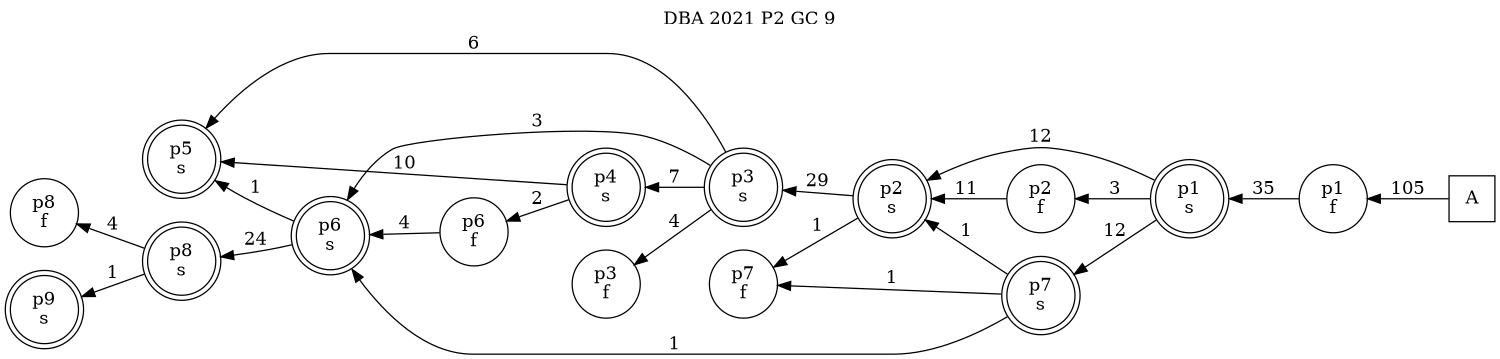digraph DBA_2021_P2_GC_9_GOOD {
labelloc="tl"
label= " DBA 2021 P2 GC 9 "
rankdir="RL";
graph [ size=" 10 , 10 !"]

"A" [shape="square" label="A"]
"p1_f" [shape="circle" label="p1
f"]
"p1_s" [shape="doublecircle" label="p1
s"]
"p2_f" [shape="circle" label="p2
f"]
"p2_s" [shape="doublecircle" label="p2
s"]
"p3_s" [shape="doublecircle" label="p3
s"]
"p3_f" [shape="circle" label="p3
f"]
"p4_s" [shape="doublecircle" label="p4
s"]
"p5_s" [shape="doublecircle" label="p5
s"]
"p6_f" [shape="circle" label="p6
f"]
"p6_s" [shape="doublecircle" label="p6
s"]
"p7_s" [shape="doublecircle" label="p7
s"]
"p7_f" [shape="circle" label="p7
f"]
"p8_s" [shape="doublecircle" label="p8
s"]
"p8_f" [shape="circle" label="p8
f"]
"p9_s" [shape="doublecircle" label="p9
s"]
"A" -> "p1_f" [ label=105]
"p1_f" -> "p1_s" [ label=35]
"p1_s" -> "p2_f" [ label=3]
"p1_s" -> "p2_s" [ label=12]
"p1_s" -> "p7_s" [ label=12]
"p2_f" -> "p2_s" [ label=11]
"p2_s" -> "p3_s" [ label=29]
"p2_s" -> "p7_f" [ label=1]
"p3_s" -> "p3_f" [ label=4]
"p3_s" -> "p4_s" [ label=7]
"p3_s" -> "p5_s" [ label=6]
"p3_s" -> "p6_s" [ label=3]
"p4_s" -> "p5_s" [ label=10]
"p4_s" -> "p6_f" [ label=2]
"p6_f" -> "p6_s" [ label=4]
"p6_s" -> "p5_s" [ label=1]
"p6_s" -> "p8_s" [ label=24]
"p7_s" -> "p2_s" [ label=1]
"p7_s" -> "p6_s" [ label=1]
"p7_s" -> "p7_f" [ label=1]
"p8_s" -> "p8_f" [ label=4]
"p8_s" -> "p9_s" [ label=1]
}
